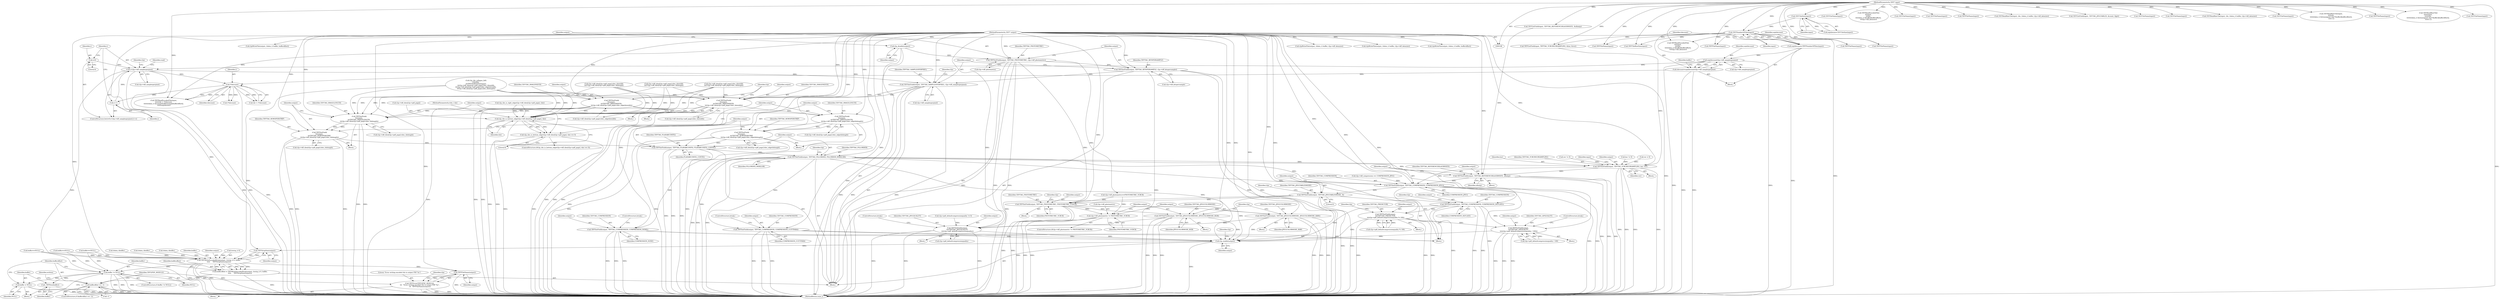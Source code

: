 digraph "0_libtiff_c7153361a4041260719b340f73f2f76@pointer" {
"1001177" [label="(Call,TIFFSetField(output, TIFFTAG_SAMPLESPERPIXEL, t2p->tiff_samplesperpixel))"];
"1001171" [label="(Call,TIFFSetField(output, TIFFTAG_BITSPERSAMPLE, t2p->tiff_bitspersample))"];
"1001165" [label="(Call,TIFFSetField(output, TIFFTAG_PHOTOMETRIC, t2p->tiff_photometric))"];
"1001163" [label="(Call,t2p_disable(output))"];
"1000111" [label="(MethodParameterIn,TIFF* output)"];
"1000859" [label="(Call,i<t2p->tiff_samplesperpixel)"];
"1000856" [label="(Call,i=0)"];
"1000864" [label="(Call,i++)"];
"1000873" [label="(Call,i*tilecount)"];
"1000785" [label="(Call,tilecount=septilecount/t2p->tiff_samplesperpixel)"];
"1000787" [label="(Call,septilecount/t2p->tiff_samplesperpixel)"];
"1000781" [label="(Call,septilecount=TIFFNumberOfTiles(input))"];
"1000783" [label="(Call,TIFFNumberOfTiles(input))"];
"1000779" [label="(Call,TIFFTileSize(input))"];
"1000110" [label="(MethodParameterIn,TIFF* input)"];
"1001196" [label="(Call,TIFFSetField(\n\t\t\toutput, \n\t\t\tTIFFTAG_IMAGEWIDTH, \n\t\t\tt2p->tiff_tiles[t2p->pdf_page].tiles_tilewidth))"];
"1001224" [label="(Call,t2p_tile_is_bottom_edge(t2p->tiff_tiles[t2p->pdf_page], tile))"];
"1001223" [label="(Call,t2p_tile_is_bottom_edge(t2p->tiff_tiles[t2p->pdf_page], tile) == 0)"];
"1001235" [label="(Call,TIFFSetField(\n\t\t\toutput, \n\t\t\tTIFFTAG_IMAGELENGTH, \n\t\t\tt2p->tiff_tiles[t2p->pdf_page].tiles_tilelength))"];
"1001247" [label="(Call,TIFFSetField(\n\t\t\toutput, \n\t\t\tTIFFTAG_ROWSPERSTRIP, \n\t\t\tt2p->tiff_tiles[t2p->pdf_page].tiles_tilelength))"];
"1001285" [label="(Call,TIFFSetField(output, TIFFTAG_PLANARCONFIG, PLANARCONFIG_CONTIG))"];
"1001289" [label="(Call,TIFFSetField(output, TIFFTAG_FILLORDER, FILLORDER_MSB2LSB))"];
"1001299" [label="(Call,TIFFSetField(output, TIFFTAG_COMPRESSION, COMPRESSION_NONE))"];
"1001478" [label="(Call,t2p_enable(output))"];
"1001493" [label="(Call,TIFFStripSize(output))"];
"1001487" [label="(Call,TIFFWriteEncodedStrip(output, (tstrip_t) 0, buffer,\n\t\t\t\t\t     TIFFStripSize(output)))"];
"1001485" [label="(Call,bufferoffset = TIFFWriteEncodedStrip(output, (tstrip_t) 0, buffer,\n\t\t\t\t\t     TIFFStripSize(output)))"];
"1001506" [label="(Call,bufferoffset == -1)"];
"1001496" [label="(Call,buffer != NULL)"];
"1001500" [label="(Call,_TIFFfree(buffer))"];
"1001502" [label="(Call,buffer = NULL)"];
"1001514" [label="(Call,TIFFFileName(output))"];
"1001511" [label="(Call,TIFFError(TIFF2PDF_MODULE, \n\t\t\t  \"Error writing encoded tile to output PDF %s\", \n\t\t\t  TIFFFileName(output)))"];
"1001305" [label="(Call,TIFFSetField(output, TIFFTAG_COMPRESSION, COMPRESSION_CCITTFAX4))"];
"1001346" [label="(Call,TIFFSetField(output, TIFFTAG_YCBCRSUBSAMPLING, hor, ver))"];
"1001360" [label="(Call,TIFFSetField(output, TIFFTAG_REFERENCEBLACKWHITE, xfloatp))"];
"1001364" [label="(Call,TIFFSetField(output, TIFFTAG_COMPRESSION, COMPRESSION_JPEG))"];
"1001368" [label="(Call,TIFFSetField(output, TIFFTAG_JPEGTABLESMODE, 0))"];
"1001381" [label="(Call,TIFFSetField(output, TIFFTAG_PHOTOMETRIC, PHOTOMETRIC_YCBCR))"];
"1001386" [label="(Call,t2p->tiff_photometric != PHOTOMETRIC_YCBCR)"];
"1001392" [label="(Call,TIFFSetField(output, TIFFTAG_JPEGCOLORMODE, JPEGCOLORMODE_RGB))"];
"1001429" [label="(Call,TIFFSetField(output, \n\t\t\t\tTIFFTAG_JPEGQUALITY, \n\t\t\t\tt2p->pdf_defaultcompressionquality))"];
"1001398" [label="(Call,TIFFSetField(output, TIFFTAG_JPEGCOLORMODE, JPEGCOLORMODE_RAW))"];
"1001437" [label="(Call,TIFFSetField(output, TIFFTAG_COMPRESSION, COMPRESSION_DEFLATE))"];
"1001450" [label="(Call,TIFFSetField(output, \n\t\t\t\tTIFFTAG_PREDICTOR, \n\t\t\t\tt2p->pdf_defaultcompressionquality % 100))"];
"1001467" [label="(Call,TIFFSetField(output, \n\t\t\t\tTIFFTAG_ZIPQUALITY, \n\t\t\t\t(t2p->pdf_defaultcompressionquality / 100)))"];
"1001261" [label="(Call,TIFFSetField(\n\t\t\toutput, \n\t\t\tTIFFTAG_IMAGELENGTH, \n\t\t\tt2p->tiff_tiles[t2p->pdf_page].tiles_edgetilelength))"];
"1001273" [label="(Call,TIFFSetField(\n\t\t\toutput, \n\t\t\tTIFFTAG_ROWSPERSTRIP, \n\t\t\tt2p->tiff_tiles[t2p->pdf_page].tiles_edgetilelength))"];
"1001210" [label="(Call,TIFFSetField(\n\t\t\toutput, \n\t\t\tTIFFTAG_IMAGEWIDTH, \n\t\t\tt2p->tiff_tiles[t2p->pdf_page].tiles_edgetilewidth))"];
"1001042" [label="(Call,(tdata_t)buffer)"];
"1000783" [label="(Call,TIFFNumberOfTiles(input))"];
"1001431" [label="(Identifier,TIFFTAG_JPEGQUALITY)"];
"1001368" [label="(Call,TIFFSetField(output, TIFFTAG_JPEGTABLESMODE, 0))"];
"1001489" [label="(Call,(tstrip_t) 0)"];
"1001399" [label="(Identifier,output)"];
"1001438" [label="(Identifier,output)"];
"1000869" [label="(Call,TIFFReadEncodedTile(input, \n\t\t\t\t\t\ttile + i*tilecount, \n\t\t\t\t\t\t(tdata_t) &(samplebuffer[samplebufferoffset]), \n\t\t\t\t\t\tseptilesize))"];
"1001428" [label="(Block,)"];
"1001236" [label="(Identifier,output)"];
"1001530" [label="(MethodReturn,tsize_t)"];
"1000782" [label="(Identifier,septilecount)"];
"1001470" [label="(Call,t2p->pdf_defaultcompressionquality / 100)"];
"1001400" [label="(Identifier,TIFFTAG_JPEGCOLORMODE)"];
"1001011" [label="(Call,t2p->tiff_tiles[t2p->pdf_page].tiles_tilewidth\n\t\t\t\t*t2p->tiff_tiles[t2p->pdf_page].tiles_tilelength)"];
"1001225" [label="(Call,t2p->tiff_tiles[t2p->pdf_page])"];
"1001371" [label="(Literal,0)"];
"1001238" [label="(Call,t2p->tiff_tiles[t2p->pdf_page].tiles_tilelength)"];
"1000757" [label="(Call,TIFFFileName(input))"];
"1001502" [label="(Call,buffer = NULL)"];
"1001308" [label="(Identifier,COMPRESSION_CCITTFAX4)"];
"1001366" [label="(Identifier,TIFFTAG_COMPRESSION)"];
"1000952" [label="(Call,TIFFFileName(input))"];
"1000712" [label="(Call,buffer==NULL)"];
"1000927" [label="(Call,buffer==NULL)"];
"1001385" [label="(ControlStructure,if(t2p->tiff_photometric != PHOTOMETRIC_YCBCR))"];
"1000735" [label="(Call,TIFFReadEncodedTile(\n\t\t\tinput, \n\t\t\ttile, \n\t\t\t(tdata_t) &buffer[bufferoffset], \n\t\t\tt2p->tiff_datasize))"];
"1001468" [label="(Identifier,output)"];
"1000897" [label="(Call,TIFFFileName(input))"];
"1001452" [label="(Identifier,TIFFTAG_PREDICTOR)"];
"1001398" [label="(Call,TIFFSetField(output, TIFFTAG_JPEGCOLORMODE, JPEGCOLORMODE_RAW))"];
"1000572" [label="(Call,TIFFFileName(input))"];
"1001401" [label="(Identifier,JPEGCOLORMODE_RAW)"];
"1001289" [label="(Call,TIFFSetField(output, TIFFTAG_FILLORDER, FILLORDER_MSB2LSB))"];
"1001497" [label="(Identifier,buffer)"];
"1001354" [label="(Identifier,input)"];
"1001286" [label="(Identifier,output)"];
"1001439" [label="(Identifier,TIFFTAG_COMPRESSION)"];
"1001260" [label="(Block,)"];
"1001233" [label="(Literal,0)"];
"1001437" [label="(Call,TIFFSetField(output, TIFFTAG_COMPRESSION, COMPRESSION_DEFLATE))"];
"1000868" [label="(Identifier,read)"];
"1000784" [label="(Identifier,input)"];
"1001347" [label="(Identifier,output)"];
"1001450" [label="(Call,TIFFSetField(output, \n\t\t\t\tTIFFTAG_PREDICTOR, \n\t\t\t\tt2p->pdf_defaultcompressionquality % 100))"];
"1001177" [label="(Call,TIFFSetField(output, TIFFTAG_SAMPLESPERPIXEL, t2p->tiff_samplesperpixel))"];
"1001166" [label="(Identifier,output)"];
"1000111" [label="(MethodParameterIn,TIFF* output)"];
"1001185" [label="(Call,t2p_tile_is_right_edge(t2p->tiff_tiles[t2p->pdf_page], tile))"];
"1001275" [label="(Identifier,TIFFTAG_ROWSPERSTRIP)"];
"1000776" [label="(Block,)"];
"1000861" [label="(Call,t2p->tiff_samplesperpixel)"];
"1001511" [label="(Call,TIFFError(TIFF2PDF_MODULE, \n\t\t\t  \"Error writing encoded tile to output PDF %s\", \n\t\t\t  TIFFFileName(output)))"];
"1001423" [label="(Call,t2p->pdf_defaultcompressionquality != 0)"];
"1001384" [label="(Identifier,PHOTOMETRIC_YCBCR)"];
"1001213" [label="(Call,t2p->tiff_tiles[t2p->pdf_page].tiles_edgetilewidth)"];
"1001008" [label="(Call,(tdata_t)buffer)"];
"1001479" [label="(Identifier,output)"];
"1001492" [label="(Identifier,buffer)"];
"1000864" [label="(Call,i++)"];
"1001451" [label="(Identifier,output)"];
"1000113" [label="(Block,)"];
"1001274" [label="(Identifier,output)"];
"1001210" [label="(Call,TIFFSetField(\n\t\t\toutput, \n\t\t\tTIFFTAG_IMAGEWIDTH, \n\t\t\tt2p->tiff_tiles[t2p->pdf_page].tiles_edgetilewidth))"];
"1001432" [label="(Call,t2p->pdf_defaultcompressionquality)"];
"1001291" [label="(Identifier,TIFFTAG_FILLORDER)"];
"1001180" [label="(Call,t2p->tiff_samplesperpixel)"];
"1001237" [label="(Identifier,TIFFTAG_IMAGELENGTH)"];
"1001312" [label="(Call,t2p->tiff_photometric==PHOTOMETRIC_YCBCR)"];
"1001440" [label="(Identifier,COMPRESSION_DEFLATE)"];
"1001234" [label="(Block,)"];
"1001429" [label="(Call,TIFFSetField(output, \n\t\t\t\tTIFFTAG_JPEGQUALITY, \n\t\t\t\tt2p->pdf_defaultcompressionquality))"];
"1001167" [label="(Identifier,TIFFTAG_PHOTOMETRIC)"];
"1000843" [label="(Call,TIFFFileName(input))"];
"1001350" [label="(Identifier,ver)"];
"1001339" [label="(Call,hor != 0)"];
"1000940" [label="(Call,buffer==NULL)"];
"1001323" [label="(Call,ver = 0)"];
"1001381" [label="(Call,TIFFSetField(output, TIFFTAG_PHOTOMETRIC, PHOTOMETRIC_YCBCR))"];
"1001394" [label="(Identifier,TIFFTAG_JPEGCOLORMODE)"];
"1001515" [label="(Identifier,output)"];
"1001362" [label="(Identifier,TIFFTAG_REFERENCEBLACKWHITE)"];
"1001262" [label="(Identifier,output)"];
"1001353" [label="(Call,TIFFGetField(input, TIFFTAG_REFERENCEBLACKWHITE, &xfloatp))"];
"1001495" [label="(ControlStructure,if (buffer != NULL))"];
"1001171" [label="(Call,TIFFSetField(output, TIFFTAG_BITSPERSAMPLE, t2p->tiff_bitspersample))"];
"1000325" [label="(Call,t2pWriteFile(output, (tdata_t) buffer, t2p->tiff_datasize))"];
"1001303" [label="(ControlStructure,break;)"];
"1001485" [label="(Call,bufferoffset = TIFFWriteEncodedStrip(output, (tstrip_t) 0, buffer,\n\t\t\t\t\t     TIFFStripSize(output)))"];
"1001349" [label="(Identifier,hor)"];
"1001361" [label="(Identifier,output)"];
"1001299" [label="(Call,TIFFSetField(output, TIFFTAG_COMPRESSION, COMPRESSION_NONE))"];
"1001227" [label="(Identifier,t2p)"];
"1001469" [label="(Identifier,TIFFTAG_ZIPQUALITY)"];
"1001513" [label="(Literal,\"Error writing encoded tile to output PDF %s\")"];
"1001512" [label="(Identifier,TIFF2PDF_MODULE)"];
"1001195" [label="(Block,)"];
"1001365" [label="(Identifier,output)"];
"1001369" [label="(Identifier,output)"];
"1001504" [label="(Identifier,NULL)"];
"1001173" [label="(Identifier,TIFFTAG_BITSPERSAMPLE)"];
"1000779" [label="(Call,TIFFTileSize(input))"];
"1001232" [label="(Identifier,tile)"];
"1001466" [label="(Block,)"];
"1001196" [label="(Call,TIFFSetField(\n\t\t\toutput, \n\t\t\tTIFFTAG_IMAGEWIDTH, \n\t\t\tt2p->tiff_tiles[t2p->pdf_page].tiles_tilewidth))"];
"1001388" [label="(Identifier,t2p)"];
"1000871" [label="(Call,tile + i*tilecount)"];
"1001276" [label="(Call,t2p->tiff_tiles[t2p->pdf_page].tiles_edgetilelength)"];
"1000786" [label="(Identifier,tilecount)"];
"1000253" [label="(Call,t2pWriteFile(output, (tdata_t) buffer, t2p->tiff_datasize))"];
"1001487" [label="(Call,TIFFWriteEncodedStrip(output, (tstrip_t) 0, buffer,\n\t\t\t\t\t     TIFFStripSize(output)))"];
"1000295" [label="(Call,TIFFFileName(input))"];
"1001505" [label="(ControlStructure,if (bufferoffset == -1))"];
"1001188" [label="(Identifier,t2p)"];
"1001223" [label="(Call,t2p_tile_is_bottom_edge(t2p->tiff_tiles[t2p->pdf_page], tile) == 0)"];
"1000529" [label="(Call,t2pWriteFile(output, (tdata_t) buffer, bufferoffset))"];
"1001364" [label="(Call,TIFFSetField(output, TIFFTAG_COMPRESSION, COMPRESSION_JPEG))"];
"1001498" [label="(Identifier,NULL)"];
"1001370" [label="(Identifier,TIFFTAG_JPEGTABLESMODE)"];
"1001405" [label="(Identifier,t2p)"];
"1001348" [label="(Identifier,TIFFTAG_YCBCRSUBSAMPLING)"];
"1001382" [label="(Identifier,output)"];
"1001524" [label="(Identifier,written)"];
"1001235" [label="(Call,TIFFSetField(\n\t\t\toutput, \n\t\t\tTIFFTAG_IMAGELENGTH, \n\t\t\tt2p->tiff_tiles[t2p->pdf_page].tiles_tilelength))"];
"1001486" [label="(Identifier,bufferoffset)"];
"1001475" [label="(ControlStructure,break;)"];
"1001212" [label="(Identifier,TIFFTAG_IMAGEWIDTH)"];
"1000785" [label="(Call,tilecount=septilecount/t2p->tiff_samplesperpixel)"];
"1000856" [label="(Call,i=0)"];
"1000304" [label="(Call,TIFFReadRawTile(input, tile, (tdata_t) buffer, t2p->tiff_datasize))"];
"1001305" [label="(Call,TIFFSetField(output, TIFFTAG_COMPRESSION, COMPRESSION_CCITTFAX4))"];
"1001224" [label="(Call,t2p_tile_is_bottom_edge(t2p->tiff_tiles[t2p->pdf_page], tile))"];
"1000789" [label="(Call,t2p->tiff_samplesperpixel)"];
"1000781" [label="(Call,septilecount=TIFFNumberOfTiles(input))"];
"1000583" [label="(Call,TIFFGetField(input, TIFFTAG_JPEGTABLES, &count, &jpt))"];
"1001488" [label="(Identifier,output)"];
"1001342" [label="(Call,ver != 0)"];
"1001507" [label="(Identifier,bufferoffset)"];
"1001290" [label="(Identifier,output)"];
"1001345" [label="(Block,)"];
"1001397" [label="(Block,)"];
"1001300" [label="(Identifier,output)"];
"1001383" [label="(Identifier,TIFFTAG_PHOTOMETRIC)"];
"1000914" [label="(Identifier,t2p)"];
"1000858" [label="(Literal,0)"];
"1000540" [label="(Call,t2p->tiff_compression == COMPRESSION_JPEG)"];
"1001100" [label="(Call,t2p->tiff_tiles[t2p->pdf_page].tiles_tilewidth\n\t\t\t\t*t2p->tiff_tiles[t2p->pdf_page].tiles_tilelength)"];
"1001430" [label="(Identifier,output)"];
"1001209" [label="(Block,)"];
"1001503" [label="(Identifier,buffer)"];
"1000780" [label="(Identifier,input)"];
"1001467" [label="(Call,TIFFSetField(output, \n\t\t\t\tTIFFTAG_ZIPQUALITY, \n\t\t\t\t(t2p->pdf_defaultcompressionquality / 100)))"];
"1001179" [label="(Identifier,TIFFTAG_SAMPLESPERPIXEL)"];
"1001273" [label="(Call,TIFFSetField(\n\t\t\toutput, \n\t\t\tTIFFTAG_ROWSPERSTRIP, \n\t\t\tt2p->tiff_tiles[t2p->pdf_page].tiles_edgetilelength))"];
"1000860" [label="(Identifier,i)"];
"1000777" [label="(Call,septilesize=TIFFTileSize(input))"];
"1000110" [label="(MethodParameterIn,TIFF* input)"];
"1001380" [label="(Block,)"];
"1000788" [label="(Identifier,septilecount)"];
"1001264" [label="(Call,t2p->tiff_tiles[t2p->pdf_page].tiles_edgetilelength)"];
"1001261" [label="(Call,TIFFSetField(\n\t\t\toutput, \n\t\t\tTIFFTAG_IMAGELENGTH, \n\t\t\tt2p->tiff_tiles[t2p->pdf_page].tiles_edgetilelength))"];
"1001482" [label="(Identifier,t2p)"];
"1001501" [label="(Identifier,buffer)"];
"1000385" [label="(Call,TIFFFileName(input))"];
"1001165" [label="(Call,TIFFSetField(output, TIFFTAG_PHOTOMETRIC, t2p->tiff_photometric))"];
"1000223" [label="(Call,TIFFFileName(input))"];
"1000232" [label="(Call,TIFFReadRawTile(input, tile, (tdata_t) buffer, t2p->tiff_datasize))"];
"1001494" [label="(Identifier,output)"];
"1001097" [label="(Call,(tdata_t)buffer)"];
"1000985" [label="(Call,TIFFFileName(input))"];
"1001393" [label="(Identifier,output)"];
"1001301" [label="(Identifier,TIFFTAG_COMPRESSION)"];
"1001499" [label="(Block,)"];
"1001197" [label="(Identifier,output)"];
"1000859" [label="(Call,i<t2p->tiff_samplesperpixel)"];
"1001295" [label="(Identifier,t2p)"];
"1001367" [label="(Identifier,COMPRESSION_JPEG)"];
"1001395" [label="(Identifier,JPEGCOLORMODE_RGB)"];
"1001445" [label="(Identifier,t2p)"];
"1001449" [label="(Block,)"];
"1001163" [label="(Call,t2p_disable(output))"];
"1001164" [label="(Identifier,output)"];
"1001174" [label="(Call,t2p->tiff_bitspersample)"];
"1000874" [label="(Identifier,i)"];
"1001500" [label="(Call,_TIFFfree(buffer))"];
"1001045" [label="(Call,t2p->tiff_tiles[t2p->pdf_page].tiles_tilewidth\n\t\t\t\t*t2p->tiff_tiles[t2p->pdf_page].tiles_tilelength)"];
"1000873" [label="(Call,i*tilecount)"];
"1001510" [label="(Block,)"];
"1000112" [label="(MethodParameterIn,ttile_t tile)"];
"1001453" [label="(Call,t2p->pdf_defaultcompressionquality % 100)"];
"1001386" [label="(Call,t2p->tiff_photometric != PHOTOMETRIC_YCBCR)"];
"1001478" [label="(Call,t2p_enable(output))"];
"1001387" [label="(Call,t2p->tiff_photometric)"];
"1001435" [label="(ControlStructure,break;)"];
"1001302" [label="(Identifier,COMPRESSION_NONE)"];
"1001263" [label="(Identifier,TIFFTAG_IMAGELENGTH)"];
"1000865" [label="(Identifier,i)"];
"1001392" [label="(Call,TIFFSetField(output, TIFFTAG_JPEGCOLORMODE, JPEGCOLORMODE_RGB))"];
"1001514" [label="(Call,TIFFFileName(output))"];
"1001508" [label="(Call,-1)"];
"1001309" [label="(ControlStructure,break;)"];
"1001506" [label="(Call,bufferoffset == -1)"];
"1001360" [label="(Call,TIFFSetField(output, TIFFTAG_REFERENCEBLACKWHITE, xfloatp))"];
"1001199" [label="(Call,t2p->tiff_tiles[t2p->pdf_page].tiles_tilewidth)"];
"1001518" [label="(Identifier,t2p)"];
"1000787" [label="(Call,septilecount/t2p->tiff_samplesperpixel)"];
"1001306" [label="(Identifier,output)"];
"1001496" [label="(Call,buffer != NULL)"];
"1000500" [label="(Call,TIFFReadRawTile(input, \n\t\t\t\t\ttile, \n\t\t\t\t\t(tdata_t) &(((unsigned char*)buffer)[bufferoffset]), \n\t\t\t\t\t-1))"];
"1001297" [label="(Block,)"];
"1000855" [label="(ControlStructure,for(i=0;i<t2p->tiff_samplesperpixel;i++))"];
"1001247" [label="(Call,TIFFSetField(\n\t\t\toutput, \n\t\t\tTIFFTAG_ROWSPERSTRIP, \n\t\t\tt2p->tiff_tiles[t2p->pdf_page].tiles_tilelength))"];
"1001307" [label="(Identifier,TIFFTAG_COMPRESSION)"];
"1001074" [label="(Call,TIFFFileName(input))"];
"1001328" [label="(Call,TIFFGetField(input, TIFFTAG_YCBCRSUBSAMPLING, &hor, &ver))"];
"1001168" [label="(Call,t2p->tiff_photometric)"];
"1001134" [label="(Call,TIFFTileRowSize(input))"];
"1000894" [label="(Call,i*tilecount)"];
"1001462" [label="(Identifier,t2p)"];
"1001346" [label="(Call,TIFFSetField(output, TIFFTAG_YCBCRSUBSAMPLING, hor, ver))"];
"1001391" [label="(Block,)"];
"1000857" [label="(Identifier,i)"];
"1001493" [label="(Call,TIFFStripSize(output))"];
"1000355" [label="(Call,TIFFFileName(input))"];
"1001222" [label="(ControlStructure,if(t2p_tile_is_bottom_edge(t2p->tiff_tiles[t2p->pdf_page], tile) == 0))"];
"1001178" [label="(Identifier,output)"];
"1000793" [label="(Identifier,buffer)"];
"1000683" [label="(Call,t2pWriteFile(output, (tdata_t) buffer, bufferoffset))"];
"1001285" [label="(Call,TIFFSetField(output, TIFFTAG_PLANARCONFIG, PLANARCONFIG_CONTIG))"];
"1001198" [label="(Identifier,TIFFTAG_IMAGEWIDTH)"];
"1001292" [label="(Identifier,FILLORDER_MSB2LSB)"];
"1001359" [label="(Block,)"];
"1001363" [label="(Identifier,xfloatp)"];
"1001288" [label="(Identifier,PLANARCONFIG_CONTIG)"];
"1001172" [label="(Identifier,output)"];
"1001132" [label="(Call,t2p_tile_collapse_left(\n\t\t\tbuffer, \n\t\t\tTIFFTileRowSize(input),\n\t\t\tt2p->tiff_tiles[t2p->pdf_page].tiles_tilewidth,\n\t\t\tt2p->tiff_tiles[t2p->pdf_page].tiles_edgetilewidth, \n\t\t\tt2p->tiff_tiles[t2p->pdf_page].tiles_tilelength))"];
"1000875" [label="(Identifier,tilecount)"];
"1001250" [label="(Call,t2p->tiff_tiles[t2p->pdf_page].tiles_tilelength)"];
"1001248" [label="(Identifier,output)"];
"1001211" [label="(Identifier,output)"];
"1001249" [label="(Identifier,TIFFTAG_ROWSPERSTRIP)"];
"1001375" [label="(Identifier,t2p)"];
"1001390" [label="(Identifier,PHOTOMETRIC_YCBCR)"];
"1000635" [label="(Call,TIFFReadRawTile(\n\t\t\t\t\t\tinput, \n\t\t\t\t\t\ttile, \n\t\t\t\t\t\t(tdata_t) &(((unsigned char*)buffer)[bufferoffset]), \n\t\t\t\t\t\t-1))"];
"1000963" [label="(Call,TIFFReadEncodedTile(\n\t\t\t\tinput, \n\t\t\t\ttile, \n\t\t\t\t(tdata_t) &buffer[bufferoffset], \n\t\t\t\tt2p->tiff_datasize))"];
"1001287" [label="(Identifier,TIFFTAG_PLANARCONFIG)"];
"1000724" [label="(Call,TIFFFileName(input))"];
"1000813" [label="(Call,TIFFFileName(input))"];
"1001177" -> "1000113"  [label="AST: "];
"1001177" -> "1001180"  [label="CFG: "];
"1001178" -> "1001177"  [label="AST: "];
"1001179" -> "1001177"  [label="AST: "];
"1001180" -> "1001177"  [label="AST: "];
"1001188" -> "1001177"  [label="CFG: "];
"1001177" -> "1001530"  [label="DDG: "];
"1001177" -> "1001530"  [label="DDG: "];
"1001177" -> "1001530"  [label="DDG: "];
"1001171" -> "1001177"  [label="DDG: "];
"1000111" -> "1001177"  [label="DDG: "];
"1000859" -> "1001177"  [label="DDG: "];
"1001177" -> "1001196"  [label="DDG: "];
"1001177" -> "1001210"  [label="DDG: "];
"1001171" -> "1000113"  [label="AST: "];
"1001171" -> "1001174"  [label="CFG: "];
"1001172" -> "1001171"  [label="AST: "];
"1001173" -> "1001171"  [label="AST: "];
"1001174" -> "1001171"  [label="AST: "];
"1001178" -> "1001171"  [label="CFG: "];
"1001171" -> "1001530"  [label="DDG: "];
"1001171" -> "1001530"  [label="DDG: "];
"1001171" -> "1001530"  [label="DDG: "];
"1001165" -> "1001171"  [label="DDG: "];
"1000111" -> "1001171"  [label="DDG: "];
"1001165" -> "1000113"  [label="AST: "];
"1001165" -> "1001168"  [label="CFG: "];
"1001166" -> "1001165"  [label="AST: "];
"1001167" -> "1001165"  [label="AST: "];
"1001168" -> "1001165"  [label="AST: "];
"1001172" -> "1001165"  [label="CFG: "];
"1001165" -> "1001530"  [label="DDG: "];
"1001165" -> "1001530"  [label="DDG: "];
"1001165" -> "1001530"  [label="DDG: "];
"1001163" -> "1001165"  [label="DDG: "];
"1000111" -> "1001165"  [label="DDG: "];
"1001165" -> "1001312"  [label="DDG: "];
"1001165" -> "1001381"  [label="DDG: "];
"1001163" -> "1000113"  [label="AST: "];
"1001163" -> "1001164"  [label="CFG: "];
"1001164" -> "1001163"  [label="AST: "];
"1001166" -> "1001163"  [label="CFG: "];
"1001163" -> "1001530"  [label="DDG: "];
"1000111" -> "1001163"  [label="DDG: "];
"1000111" -> "1000108"  [label="AST: "];
"1000111" -> "1001530"  [label="DDG: "];
"1000111" -> "1000253"  [label="DDG: "];
"1000111" -> "1000325"  [label="DDG: "];
"1000111" -> "1000529"  [label="DDG: "];
"1000111" -> "1000683"  [label="DDG: "];
"1000111" -> "1001196"  [label="DDG: "];
"1000111" -> "1001210"  [label="DDG: "];
"1000111" -> "1001235"  [label="DDG: "];
"1000111" -> "1001247"  [label="DDG: "];
"1000111" -> "1001261"  [label="DDG: "];
"1000111" -> "1001273"  [label="DDG: "];
"1000111" -> "1001285"  [label="DDG: "];
"1000111" -> "1001289"  [label="DDG: "];
"1000111" -> "1001299"  [label="DDG: "];
"1000111" -> "1001305"  [label="DDG: "];
"1000111" -> "1001346"  [label="DDG: "];
"1000111" -> "1001360"  [label="DDG: "];
"1000111" -> "1001364"  [label="DDG: "];
"1000111" -> "1001368"  [label="DDG: "];
"1000111" -> "1001381"  [label="DDG: "];
"1000111" -> "1001392"  [label="DDG: "];
"1000111" -> "1001398"  [label="DDG: "];
"1000111" -> "1001429"  [label="DDG: "];
"1000111" -> "1001437"  [label="DDG: "];
"1000111" -> "1001450"  [label="DDG: "];
"1000111" -> "1001467"  [label="DDG: "];
"1000111" -> "1001478"  [label="DDG: "];
"1000111" -> "1001487"  [label="DDG: "];
"1000111" -> "1001493"  [label="DDG: "];
"1000111" -> "1001514"  [label="DDG: "];
"1000859" -> "1000855"  [label="AST: "];
"1000859" -> "1000861"  [label="CFG: "];
"1000860" -> "1000859"  [label="AST: "];
"1000861" -> "1000859"  [label="AST: "];
"1000868" -> "1000859"  [label="CFG: "];
"1000914" -> "1000859"  [label="CFG: "];
"1000859" -> "1001530"  [label="DDG: "];
"1000859" -> "1001530"  [label="DDG: "];
"1000859" -> "1001530"  [label="DDG: "];
"1000856" -> "1000859"  [label="DDG: "];
"1000864" -> "1000859"  [label="DDG: "];
"1000787" -> "1000859"  [label="DDG: "];
"1000859" -> "1000873"  [label="DDG: "];
"1000856" -> "1000855"  [label="AST: "];
"1000856" -> "1000858"  [label="CFG: "];
"1000857" -> "1000856"  [label="AST: "];
"1000858" -> "1000856"  [label="AST: "];
"1000860" -> "1000856"  [label="CFG: "];
"1000864" -> "1000855"  [label="AST: "];
"1000864" -> "1000865"  [label="CFG: "];
"1000865" -> "1000864"  [label="AST: "];
"1000860" -> "1000864"  [label="CFG: "];
"1000873" -> "1000864"  [label="DDG: "];
"1000873" -> "1000871"  [label="AST: "];
"1000873" -> "1000875"  [label="CFG: "];
"1000874" -> "1000873"  [label="AST: "];
"1000875" -> "1000873"  [label="AST: "];
"1000871" -> "1000873"  [label="CFG: "];
"1000873" -> "1001530"  [label="DDG: "];
"1000873" -> "1000869"  [label="DDG: "];
"1000873" -> "1000869"  [label="DDG: "];
"1000873" -> "1000871"  [label="DDG: "];
"1000873" -> "1000871"  [label="DDG: "];
"1000785" -> "1000873"  [label="DDG: "];
"1000873" -> "1000894"  [label="DDG: "];
"1000873" -> "1000894"  [label="DDG: "];
"1000785" -> "1000776"  [label="AST: "];
"1000785" -> "1000787"  [label="CFG: "];
"1000786" -> "1000785"  [label="AST: "];
"1000787" -> "1000785"  [label="AST: "];
"1000793" -> "1000785"  [label="CFG: "];
"1000785" -> "1001530"  [label="DDG: "];
"1000785" -> "1001530"  [label="DDG: "];
"1000787" -> "1000785"  [label="DDG: "];
"1000787" -> "1000785"  [label="DDG: "];
"1000787" -> "1000789"  [label="CFG: "];
"1000788" -> "1000787"  [label="AST: "];
"1000789" -> "1000787"  [label="AST: "];
"1000787" -> "1001530"  [label="DDG: "];
"1000787" -> "1001530"  [label="DDG: "];
"1000781" -> "1000787"  [label="DDG: "];
"1000781" -> "1000776"  [label="AST: "];
"1000781" -> "1000783"  [label="CFG: "];
"1000782" -> "1000781"  [label="AST: "];
"1000783" -> "1000781"  [label="AST: "];
"1000786" -> "1000781"  [label="CFG: "];
"1000781" -> "1001530"  [label="DDG: "];
"1000783" -> "1000781"  [label="DDG: "];
"1000783" -> "1000784"  [label="CFG: "];
"1000784" -> "1000783"  [label="AST: "];
"1000783" -> "1001530"  [label="DDG: "];
"1000779" -> "1000783"  [label="DDG: "];
"1000110" -> "1000783"  [label="DDG: "];
"1000783" -> "1000813"  [label="DDG: "];
"1000783" -> "1000843"  [label="DDG: "];
"1000783" -> "1000869"  [label="DDG: "];
"1000783" -> "1000952"  [label="DDG: "];
"1000783" -> "1000963"  [label="DDG: "];
"1000783" -> "1001074"  [label="DDG: "];
"1000783" -> "1001134"  [label="DDG: "];
"1000783" -> "1001328"  [label="DDG: "];
"1000779" -> "1000777"  [label="AST: "];
"1000779" -> "1000780"  [label="CFG: "];
"1000780" -> "1000779"  [label="AST: "];
"1000777" -> "1000779"  [label="CFG: "];
"1000779" -> "1000777"  [label="DDG: "];
"1000110" -> "1000779"  [label="DDG: "];
"1000110" -> "1000108"  [label="AST: "];
"1000110" -> "1001530"  [label="DDG: "];
"1000110" -> "1000223"  [label="DDG: "];
"1000110" -> "1000232"  [label="DDG: "];
"1000110" -> "1000295"  [label="DDG: "];
"1000110" -> "1000304"  [label="DDG: "];
"1000110" -> "1000355"  [label="DDG: "];
"1000110" -> "1000385"  [label="DDG: "];
"1000110" -> "1000500"  [label="DDG: "];
"1000110" -> "1000572"  [label="DDG: "];
"1000110" -> "1000583"  [label="DDG: "];
"1000110" -> "1000635"  [label="DDG: "];
"1000110" -> "1000724"  [label="DDG: "];
"1000110" -> "1000735"  [label="DDG: "];
"1000110" -> "1000757"  [label="DDG: "];
"1000110" -> "1000813"  [label="DDG: "];
"1000110" -> "1000843"  [label="DDG: "];
"1000110" -> "1000869"  [label="DDG: "];
"1000110" -> "1000897"  [label="DDG: "];
"1000110" -> "1000952"  [label="DDG: "];
"1000110" -> "1000963"  [label="DDG: "];
"1000110" -> "1000985"  [label="DDG: "];
"1000110" -> "1001074"  [label="DDG: "];
"1000110" -> "1001134"  [label="DDG: "];
"1000110" -> "1001328"  [label="DDG: "];
"1000110" -> "1001353"  [label="DDG: "];
"1001196" -> "1001195"  [label="AST: "];
"1001196" -> "1001199"  [label="CFG: "];
"1001197" -> "1001196"  [label="AST: "];
"1001198" -> "1001196"  [label="AST: "];
"1001199" -> "1001196"  [label="AST: "];
"1001227" -> "1001196"  [label="CFG: "];
"1001196" -> "1001530"  [label="DDG: "];
"1001196" -> "1001530"  [label="DDG: "];
"1001196" -> "1001530"  [label="DDG: "];
"1001011" -> "1001196"  [label="DDG: "];
"1001132" -> "1001196"  [label="DDG: "];
"1001100" -> "1001196"  [label="DDG: "];
"1001045" -> "1001196"  [label="DDG: "];
"1001196" -> "1001224"  [label="DDG: "];
"1001196" -> "1001235"  [label="DDG: "];
"1001196" -> "1001261"  [label="DDG: "];
"1001224" -> "1001223"  [label="AST: "];
"1001224" -> "1001232"  [label="CFG: "];
"1001225" -> "1001224"  [label="AST: "];
"1001232" -> "1001224"  [label="AST: "];
"1001233" -> "1001224"  [label="CFG: "];
"1001224" -> "1001530"  [label="DDG: "];
"1001224" -> "1001530"  [label="DDG: "];
"1001224" -> "1001223"  [label="DDG: "];
"1001224" -> "1001223"  [label="DDG: "];
"1001045" -> "1001224"  [label="DDG: "];
"1001045" -> "1001224"  [label="DDG: "];
"1001011" -> "1001224"  [label="DDG: "];
"1001011" -> "1001224"  [label="DDG: "];
"1001132" -> "1001224"  [label="DDG: "];
"1001132" -> "1001224"  [label="DDG: "];
"1001132" -> "1001224"  [label="DDG: "];
"1001100" -> "1001224"  [label="DDG: "];
"1001100" -> "1001224"  [label="DDG: "];
"1001210" -> "1001224"  [label="DDG: "];
"1001185" -> "1001224"  [label="DDG: "];
"1001185" -> "1001224"  [label="DDG: "];
"1000112" -> "1001224"  [label="DDG: "];
"1001223" -> "1001222"  [label="AST: "];
"1001223" -> "1001233"  [label="CFG: "];
"1001233" -> "1001223"  [label="AST: "];
"1001236" -> "1001223"  [label="CFG: "];
"1001262" -> "1001223"  [label="CFG: "];
"1001223" -> "1001530"  [label="DDG: "];
"1001223" -> "1001530"  [label="DDG: "];
"1001235" -> "1001234"  [label="AST: "];
"1001235" -> "1001238"  [label="CFG: "];
"1001236" -> "1001235"  [label="AST: "];
"1001237" -> "1001235"  [label="AST: "];
"1001238" -> "1001235"  [label="AST: "];
"1001248" -> "1001235"  [label="CFG: "];
"1001235" -> "1001530"  [label="DDG: "];
"1001235" -> "1001530"  [label="DDG: "];
"1001210" -> "1001235"  [label="DDG: "];
"1001045" -> "1001235"  [label="DDG: "];
"1001011" -> "1001235"  [label="DDG: "];
"1001132" -> "1001235"  [label="DDG: "];
"1001100" -> "1001235"  [label="DDG: "];
"1001235" -> "1001247"  [label="DDG: "];
"1001235" -> "1001247"  [label="DDG: "];
"1001247" -> "1001234"  [label="AST: "];
"1001247" -> "1001250"  [label="CFG: "];
"1001248" -> "1001247"  [label="AST: "];
"1001249" -> "1001247"  [label="AST: "];
"1001250" -> "1001247"  [label="AST: "];
"1001286" -> "1001247"  [label="CFG: "];
"1001247" -> "1001530"  [label="DDG: "];
"1001247" -> "1001530"  [label="DDG: "];
"1001247" -> "1001530"  [label="DDG: "];
"1001247" -> "1001285"  [label="DDG: "];
"1001285" -> "1000113"  [label="AST: "];
"1001285" -> "1001288"  [label="CFG: "];
"1001286" -> "1001285"  [label="AST: "];
"1001287" -> "1001285"  [label="AST: "];
"1001288" -> "1001285"  [label="AST: "];
"1001290" -> "1001285"  [label="CFG: "];
"1001285" -> "1001530"  [label="DDG: "];
"1001285" -> "1001530"  [label="DDG: "];
"1001285" -> "1001530"  [label="DDG: "];
"1001273" -> "1001285"  [label="DDG: "];
"1001285" -> "1001289"  [label="DDG: "];
"1001289" -> "1000113"  [label="AST: "];
"1001289" -> "1001292"  [label="CFG: "];
"1001290" -> "1001289"  [label="AST: "];
"1001291" -> "1001289"  [label="AST: "];
"1001292" -> "1001289"  [label="AST: "];
"1001295" -> "1001289"  [label="CFG: "];
"1001289" -> "1001530"  [label="DDG: "];
"1001289" -> "1001530"  [label="DDG: "];
"1001289" -> "1001530"  [label="DDG: "];
"1001289" -> "1001299"  [label="DDG: "];
"1001289" -> "1001305"  [label="DDG: "];
"1001289" -> "1001346"  [label="DDG: "];
"1001289" -> "1001360"  [label="DDG: "];
"1001289" -> "1001364"  [label="DDG: "];
"1001289" -> "1001437"  [label="DDG: "];
"1001289" -> "1001478"  [label="DDG: "];
"1001299" -> "1001297"  [label="AST: "];
"1001299" -> "1001302"  [label="CFG: "];
"1001300" -> "1001299"  [label="AST: "];
"1001301" -> "1001299"  [label="AST: "];
"1001302" -> "1001299"  [label="AST: "];
"1001303" -> "1001299"  [label="CFG: "];
"1001299" -> "1001530"  [label="DDG: "];
"1001299" -> "1001530"  [label="DDG: "];
"1001299" -> "1001530"  [label="DDG: "];
"1001299" -> "1001478"  [label="DDG: "];
"1001478" -> "1000113"  [label="AST: "];
"1001478" -> "1001479"  [label="CFG: "];
"1001479" -> "1001478"  [label="AST: "];
"1001482" -> "1001478"  [label="CFG: "];
"1001478" -> "1001530"  [label="DDG: "];
"1001392" -> "1001478"  [label="DDG: "];
"1001450" -> "1001478"  [label="DDG: "];
"1001398" -> "1001478"  [label="DDG: "];
"1001429" -> "1001478"  [label="DDG: "];
"1001437" -> "1001478"  [label="DDG: "];
"1001467" -> "1001478"  [label="DDG: "];
"1001368" -> "1001478"  [label="DDG: "];
"1001305" -> "1001478"  [label="DDG: "];
"1001478" -> "1001493"  [label="DDG: "];
"1001493" -> "1001487"  [label="AST: "];
"1001493" -> "1001494"  [label="CFG: "];
"1001494" -> "1001493"  [label="AST: "];
"1001487" -> "1001493"  [label="CFG: "];
"1001493" -> "1001487"  [label="DDG: "];
"1001487" -> "1001485"  [label="AST: "];
"1001488" -> "1001487"  [label="AST: "];
"1001489" -> "1001487"  [label="AST: "];
"1001492" -> "1001487"  [label="AST: "];
"1001485" -> "1001487"  [label="CFG: "];
"1001487" -> "1001530"  [label="DDG: "];
"1001487" -> "1001530"  [label="DDG: "];
"1001487" -> "1001530"  [label="DDG: "];
"1001487" -> "1001485"  [label="DDG: "];
"1001487" -> "1001485"  [label="DDG: "];
"1001487" -> "1001485"  [label="DDG: "];
"1001487" -> "1001485"  [label="DDG: "];
"1001489" -> "1001487"  [label="DDG: "];
"1000940" -> "1001487"  [label="DDG: "];
"1000712" -> "1001487"  [label="DDG: "];
"1001132" -> "1001487"  [label="DDG: "];
"1001097" -> "1001487"  [label="DDG: "];
"1001042" -> "1001487"  [label="DDG: "];
"1001008" -> "1001487"  [label="DDG: "];
"1000927" -> "1001487"  [label="DDG: "];
"1001487" -> "1001496"  [label="DDG: "];
"1001487" -> "1001514"  [label="DDG: "];
"1001485" -> "1000113"  [label="AST: "];
"1001486" -> "1001485"  [label="AST: "];
"1001497" -> "1001485"  [label="CFG: "];
"1001485" -> "1001530"  [label="DDG: "];
"1001485" -> "1001506"  [label="DDG: "];
"1001506" -> "1001505"  [label="AST: "];
"1001506" -> "1001508"  [label="CFG: "];
"1001507" -> "1001506"  [label="AST: "];
"1001508" -> "1001506"  [label="AST: "];
"1001512" -> "1001506"  [label="CFG: "];
"1001524" -> "1001506"  [label="CFG: "];
"1001506" -> "1001530"  [label="DDG: "];
"1001506" -> "1001530"  [label="DDG: "];
"1001506" -> "1001530"  [label="DDG: "];
"1001508" -> "1001506"  [label="DDG: "];
"1001496" -> "1001495"  [label="AST: "];
"1001496" -> "1001498"  [label="CFG: "];
"1001497" -> "1001496"  [label="AST: "];
"1001498" -> "1001496"  [label="AST: "];
"1001501" -> "1001496"  [label="CFG: "];
"1001507" -> "1001496"  [label="CFG: "];
"1001496" -> "1001530"  [label="DDG: "];
"1001496" -> "1001530"  [label="DDG: "];
"1001496" -> "1001530"  [label="DDG: "];
"1000712" -> "1001496"  [label="DDG: "];
"1000940" -> "1001496"  [label="DDG: "];
"1000927" -> "1001496"  [label="DDG: "];
"1001496" -> "1001500"  [label="DDG: "];
"1001496" -> "1001502"  [label="DDG: "];
"1001500" -> "1001499"  [label="AST: "];
"1001500" -> "1001501"  [label="CFG: "];
"1001501" -> "1001500"  [label="AST: "];
"1001503" -> "1001500"  [label="CFG: "];
"1001500" -> "1001530"  [label="DDG: "];
"1001502" -> "1001499"  [label="AST: "];
"1001502" -> "1001504"  [label="CFG: "];
"1001503" -> "1001502"  [label="AST: "];
"1001504" -> "1001502"  [label="AST: "];
"1001507" -> "1001502"  [label="CFG: "];
"1001502" -> "1001530"  [label="DDG: "];
"1001502" -> "1001530"  [label="DDG: "];
"1001514" -> "1001511"  [label="AST: "];
"1001514" -> "1001515"  [label="CFG: "];
"1001515" -> "1001514"  [label="AST: "];
"1001511" -> "1001514"  [label="CFG: "];
"1001514" -> "1001530"  [label="DDG: "];
"1001514" -> "1001511"  [label="DDG: "];
"1001511" -> "1001510"  [label="AST: "];
"1001512" -> "1001511"  [label="AST: "];
"1001513" -> "1001511"  [label="AST: "];
"1001518" -> "1001511"  [label="CFG: "];
"1001511" -> "1001530"  [label="DDG: "];
"1001511" -> "1001530"  [label="DDG: "];
"1001511" -> "1001530"  [label="DDG: "];
"1001305" -> "1001297"  [label="AST: "];
"1001305" -> "1001308"  [label="CFG: "];
"1001306" -> "1001305"  [label="AST: "];
"1001307" -> "1001305"  [label="AST: "];
"1001308" -> "1001305"  [label="AST: "];
"1001309" -> "1001305"  [label="CFG: "];
"1001305" -> "1001530"  [label="DDG: "];
"1001305" -> "1001530"  [label="DDG: "];
"1001305" -> "1001530"  [label="DDG: "];
"1001346" -> "1001345"  [label="AST: "];
"1001346" -> "1001350"  [label="CFG: "];
"1001347" -> "1001346"  [label="AST: "];
"1001348" -> "1001346"  [label="AST: "];
"1001349" -> "1001346"  [label="AST: "];
"1001350" -> "1001346"  [label="AST: "];
"1001354" -> "1001346"  [label="CFG: "];
"1001346" -> "1001530"  [label="DDG: "];
"1001346" -> "1001530"  [label="DDG: "];
"1001346" -> "1001530"  [label="DDG: "];
"1001346" -> "1001530"  [label="DDG: "];
"1001328" -> "1001346"  [label="DDG: "];
"1001339" -> "1001346"  [label="DDG: "];
"1001342" -> "1001346"  [label="DDG: "];
"1001323" -> "1001346"  [label="DDG: "];
"1001346" -> "1001360"  [label="DDG: "];
"1001346" -> "1001364"  [label="DDG: "];
"1001360" -> "1001359"  [label="AST: "];
"1001360" -> "1001363"  [label="CFG: "];
"1001361" -> "1001360"  [label="AST: "];
"1001362" -> "1001360"  [label="AST: "];
"1001363" -> "1001360"  [label="AST: "];
"1001365" -> "1001360"  [label="CFG: "];
"1001360" -> "1001530"  [label="DDG: "];
"1001360" -> "1001530"  [label="DDG: "];
"1001360" -> "1001530"  [label="DDG: "];
"1001353" -> "1001360"  [label="DDG: "];
"1001360" -> "1001364"  [label="DDG: "];
"1001364" -> "1001297"  [label="AST: "];
"1001364" -> "1001367"  [label="CFG: "];
"1001365" -> "1001364"  [label="AST: "];
"1001366" -> "1001364"  [label="AST: "];
"1001367" -> "1001364"  [label="AST: "];
"1001369" -> "1001364"  [label="CFG: "];
"1001364" -> "1001530"  [label="DDG: "];
"1001364" -> "1001530"  [label="DDG: "];
"1001364" -> "1001530"  [label="DDG: "];
"1000540" -> "1001364"  [label="DDG: "];
"1001364" -> "1001368"  [label="DDG: "];
"1001368" -> "1001297"  [label="AST: "];
"1001368" -> "1001371"  [label="CFG: "];
"1001369" -> "1001368"  [label="AST: "];
"1001370" -> "1001368"  [label="AST: "];
"1001371" -> "1001368"  [label="AST: "];
"1001375" -> "1001368"  [label="CFG: "];
"1001368" -> "1001530"  [label="DDG: "];
"1001368" -> "1001530"  [label="DDG: "];
"1001368" -> "1001381"  [label="DDG: "];
"1001368" -> "1001429"  [label="DDG: "];
"1001381" -> "1001380"  [label="AST: "];
"1001381" -> "1001384"  [label="CFG: "];
"1001382" -> "1001381"  [label="AST: "];
"1001383" -> "1001381"  [label="AST: "];
"1001384" -> "1001381"  [label="AST: "];
"1001388" -> "1001381"  [label="CFG: "];
"1001381" -> "1001530"  [label="DDG: "];
"1001381" -> "1001530"  [label="DDG: "];
"1001312" -> "1001381"  [label="DDG: "];
"1001381" -> "1001386"  [label="DDG: "];
"1001381" -> "1001392"  [label="DDG: "];
"1001381" -> "1001398"  [label="DDG: "];
"1001386" -> "1001385"  [label="AST: "];
"1001386" -> "1001390"  [label="CFG: "];
"1001387" -> "1001386"  [label="AST: "];
"1001390" -> "1001386"  [label="AST: "];
"1001393" -> "1001386"  [label="CFG: "];
"1001399" -> "1001386"  [label="CFG: "];
"1001386" -> "1001530"  [label="DDG: "];
"1001386" -> "1001530"  [label="DDG: "];
"1001386" -> "1001530"  [label="DDG: "];
"1001312" -> "1001386"  [label="DDG: "];
"1001392" -> "1001391"  [label="AST: "];
"1001392" -> "1001395"  [label="CFG: "];
"1001393" -> "1001392"  [label="AST: "];
"1001394" -> "1001392"  [label="AST: "];
"1001395" -> "1001392"  [label="AST: "];
"1001405" -> "1001392"  [label="CFG: "];
"1001392" -> "1001530"  [label="DDG: "];
"1001392" -> "1001530"  [label="DDG: "];
"1001392" -> "1001530"  [label="DDG: "];
"1001392" -> "1001429"  [label="DDG: "];
"1001429" -> "1001428"  [label="AST: "];
"1001429" -> "1001432"  [label="CFG: "];
"1001430" -> "1001429"  [label="AST: "];
"1001431" -> "1001429"  [label="AST: "];
"1001432" -> "1001429"  [label="AST: "];
"1001435" -> "1001429"  [label="CFG: "];
"1001429" -> "1001530"  [label="DDG: "];
"1001429" -> "1001530"  [label="DDG: "];
"1001429" -> "1001530"  [label="DDG: "];
"1001398" -> "1001429"  [label="DDG: "];
"1001423" -> "1001429"  [label="DDG: "];
"1001398" -> "1001397"  [label="AST: "];
"1001398" -> "1001401"  [label="CFG: "];
"1001399" -> "1001398"  [label="AST: "];
"1001400" -> "1001398"  [label="AST: "];
"1001401" -> "1001398"  [label="AST: "];
"1001405" -> "1001398"  [label="CFG: "];
"1001398" -> "1001530"  [label="DDG: "];
"1001398" -> "1001530"  [label="DDG: "];
"1001398" -> "1001530"  [label="DDG: "];
"1001437" -> "1001297"  [label="AST: "];
"1001437" -> "1001440"  [label="CFG: "];
"1001438" -> "1001437"  [label="AST: "];
"1001439" -> "1001437"  [label="AST: "];
"1001440" -> "1001437"  [label="AST: "];
"1001445" -> "1001437"  [label="CFG: "];
"1001437" -> "1001530"  [label="DDG: "];
"1001437" -> "1001530"  [label="DDG: "];
"1001437" -> "1001530"  [label="DDG: "];
"1001437" -> "1001450"  [label="DDG: "];
"1001437" -> "1001467"  [label="DDG: "];
"1001450" -> "1001449"  [label="AST: "];
"1001450" -> "1001453"  [label="CFG: "];
"1001451" -> "1001450"  [label="AST: "];
"1001452" -> "1001450"  [label="AST: "];
"1001453" -> "1001450"  [label="AST: "];
"1001462" -> "1001450"  [label="CFG: "];
"1001450" -> "1001530"  [label="DDG: "];
"1001450" -> "1001530"  [label="DDG: "];
"1001450" -> "1001530"  [label="DDG: "];
"1001453" -> "1001450"  [label="DDG: "];
"1001453" -> "1001450"  [label="DDG: "];
"1001450" -> "1001467"  [label="DDG: "];
"1001467" -> "1001466"  [label="AST: "];
"1001467" -> "1001470"  [label="CFG: "];
"1001468" -> "1001467"  [label="AST: "];
"1001469" -> "1001467"  [label="AST: "];
"1001470" -> "1001467"  [label="AST: "];
"1001475" -> "1001467"  [label="CFG: "];
"1001467" -> "1001530"  [label="DDG: "];
"1001467" -> "1001530"  [label="DDG: "];
"1001467" -> "1001530"  [label="DDG: "];
"1001470" -> "1001467"  [label="DDG: "];
"1001470" -> "1001467"  [label="DDG: "];
"1001261" -> "1001260"  [label="AST: "];
"1001261" -> "1001264"  [label="CFG: "];
"1001262" -> "1001261"  [label="AST: "];
"1001263" -> "1001261"  [label="AST: "];
"1001264" -> "1001261"  [label="AST: "];
"1001274" -> "1001261"  [label="CFG: "];
"1001261" -> "1001530"  [label="DDG: "];
"1001261" -> "1001530"  [label="DDG: "];
"1001210" -> "1001261"  [label="DDG: "];
"1001261" -> "1001273"  [label="DDG: "];
"1001261" -> "1001273"  [label="DDG: "];
"1001273" -> "1001260"  [label="AST: "];
"1001273" -> "1001276"  [label="CFG: "];
"1001274" -> "1001273"  [label="AST: "];
"1001275" -> "1001273"  [label="AST: "];
"1001276" -> "1001273"  [label="AST: "];
"1001286" -> "1001273"  [label="CFG: "];
"1001273" -> "1001530"  [label="DDG: "];
"1001273" -> "1001530"  [label="DDG: "];
"1001273" -> "1001530"  [label="DDG: "];
"1001210" -> "1001209"  [label="AST: "];
"1001210" -> "1001213"  [label="CFG: "];
"1001211" -> "1001210"  [label="AST: "];
"1001212" -> "1001210"  [label="AST: "];
"1001213" -> "1001210"  [label="AST: "];
"1001227" -> "1001210"  [label="CFG: "];
"1001210" -> "1001530"  [label="DDG: "];
"1001210" -> "1001530"  [label="DDG: "];
"1001210" -> "1001530"  [label="DDG: "];
"1001132" -> "1001210"  [label="DDG: "];
}

